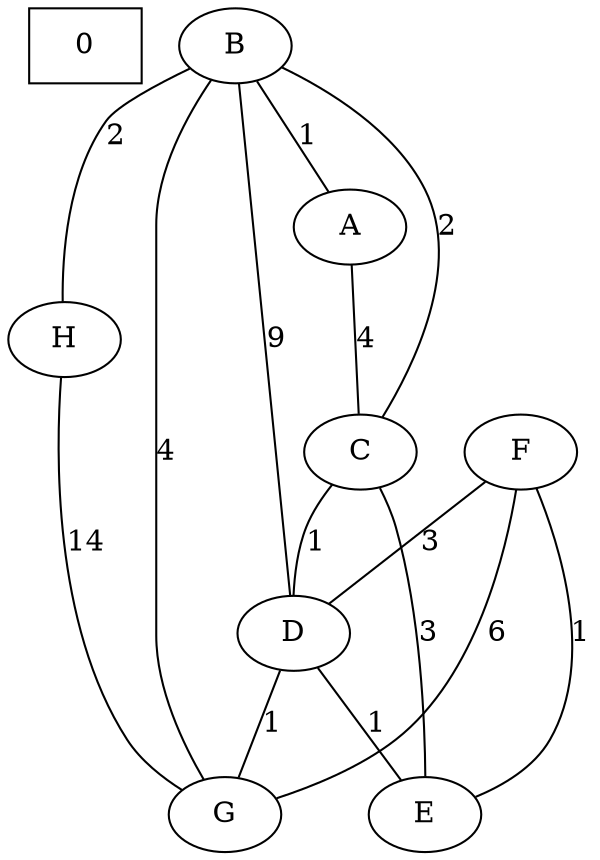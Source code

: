 graph {
0 [shape="box"];
B--G [label="4"];
B--H [label="2"];
B--A [label="1"];
A--C [label="4"];
B--C [label="2"];
C--D [label="1"];
B--D [label="9"];
D--G [label="1"];
H--G [label="14"];
F--G [label="6"];
F--D [label="3"];
F--E [label="1"];
E--C [label="3"];
D--E [label="1"];
}
